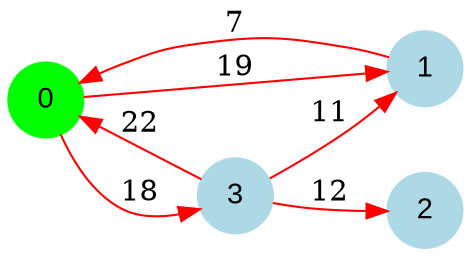 digraph graphe {
rankdir = LR;
edge [color=red];
0 [fontname="Arial", shape = circle, color=green, style=filled];
1 [fontname="Arial", shape = circle, color=lightblue, style=filled];
2 [fontname="Arial", shape = circle, color=lightblue, style=filled];
3 [fontname="Arial", shape = circle, color=lightblue, style=filled];
	0 -> 1 [label = "19"];
	0 -> 3 [label = "18"];
	1 -> 0 [label = "7"];
	3 -> 0 [label = "22"];
	3 -> 1 [label = "11"];
	3 -> 2 [label = "12"];
}